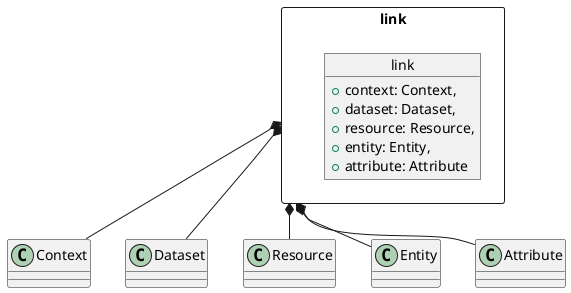 @startuml
package link <<Rectangle>> {

    object link {
        +context: Context,
        +dataset: Dataset,
        +resource: Resource,
        +entity: Entity,
        +attribute: Attribute
    }
}

link *-- Context
link *-- Dataset
link *-- Resource
link *-- Entity
link *-- Attribute


@enduml
